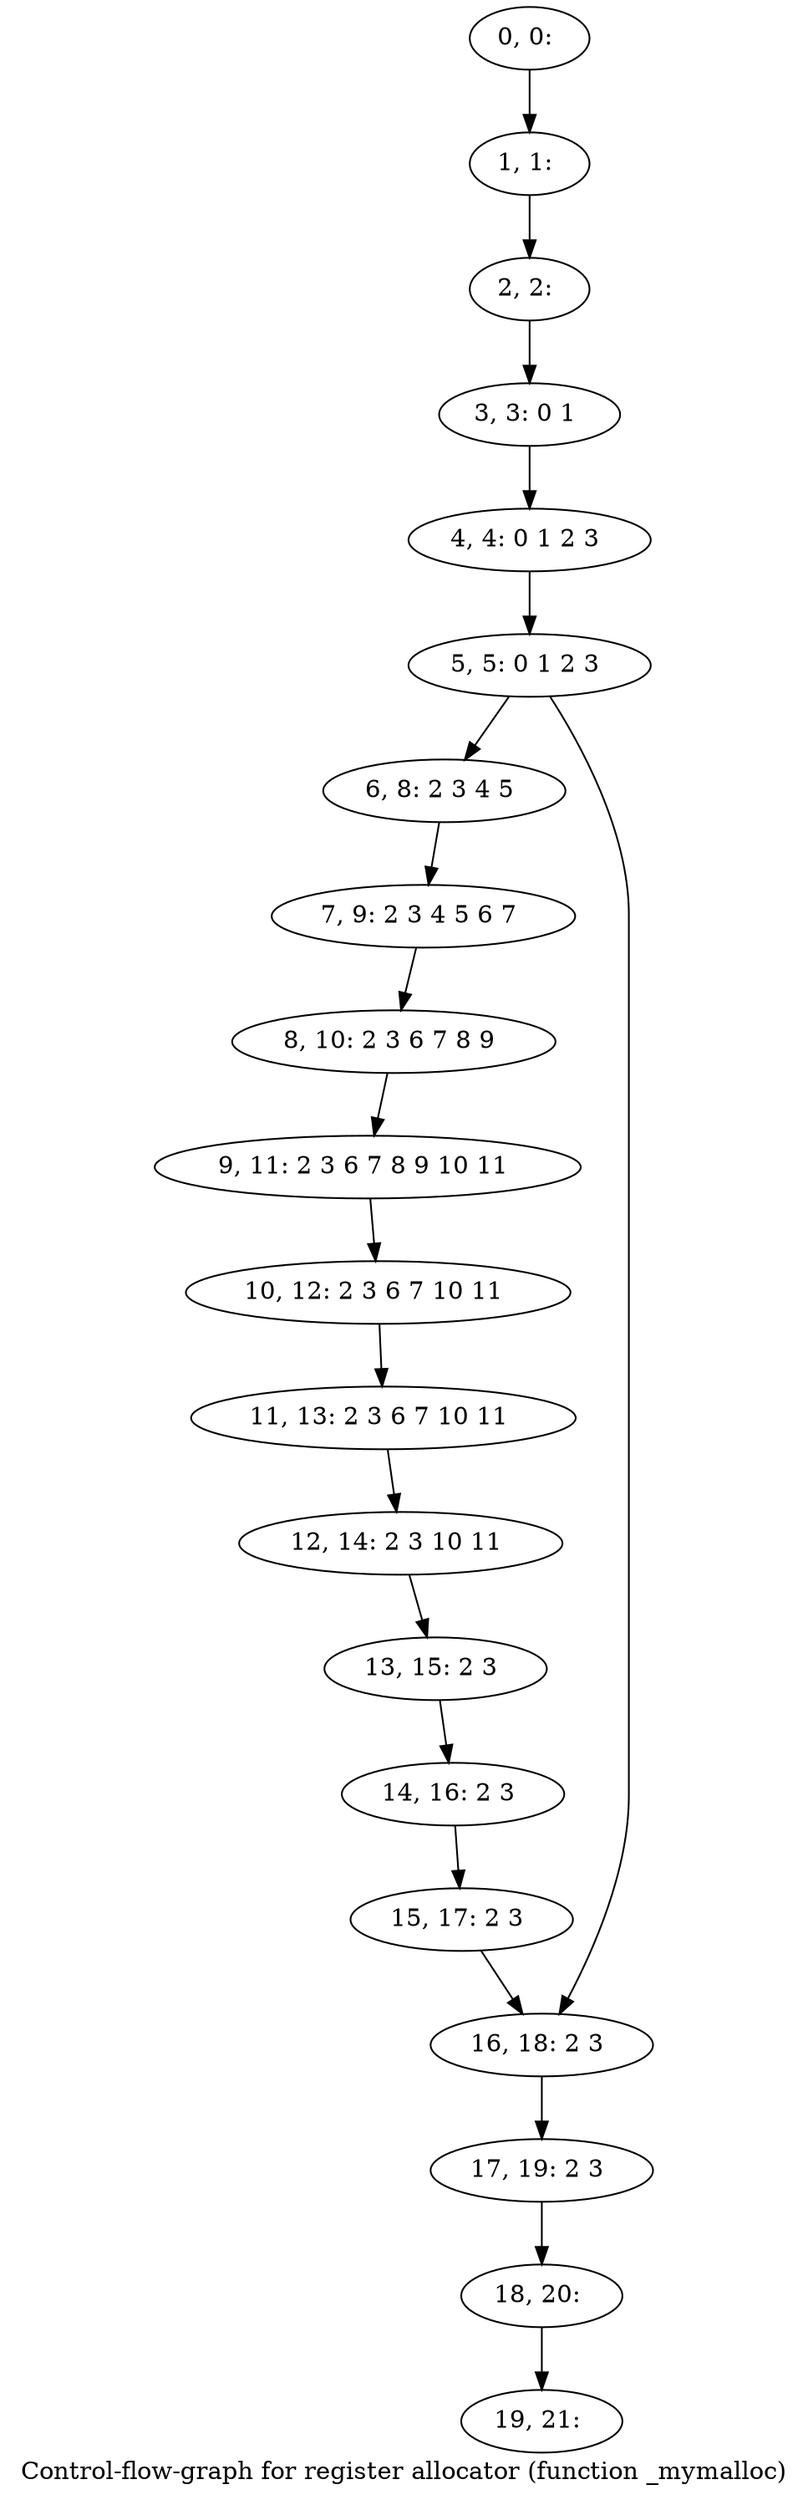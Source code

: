 digraph G {
graph [label="Control-flow-graph for register allocator (function _mymalloc)"]
0[label="0, 0: "];
1[label="1, 1: "];
2[label="2, 2: "];
3[label="3, 3: 0 1 "];
4[label="4, 4: 0 1 2 3 "];
5[label="5, 5: 0 1 2 3 "];
6[label="6, 8: 2 3 4 5 "];
7[label="7, 9: 2 3 4 5 6 7 "];
8[label="8, 10: 2 3 6 7 8 9 "];
9[label="9, 11: 2 3 6 7 8 9 10 11 "];
10[label="10, 12: 2 3 6 7 10 11 "];
11[label="11, 13: 2 3 6 7 10 11 "];
12[label="12, 14: 2 3 10 11 "];
13[label="13, 15: 2 3 "];
14[label="14, 16: 2 3 "];
15[label="15, 17: 2 3 "];
16[label="16, 18: 2 3 "];
17[label="17, 19: 2 3 "];
18[label="18, 20: "];
19[label="19, 21: "];
0->1 ;
1->2 ;
2->3 ;
3->4 ;
4->5 ;
5->6 ;
5->16 ;
6->7 ;
7->8 ;
8->9 ;
9->10 ;
10->11 ;
11->12 ;
12->13 ;
13->14 ;
14->15 ;
15->16 ;
16->17 ;
17->18 ;
18->19 ;
}

